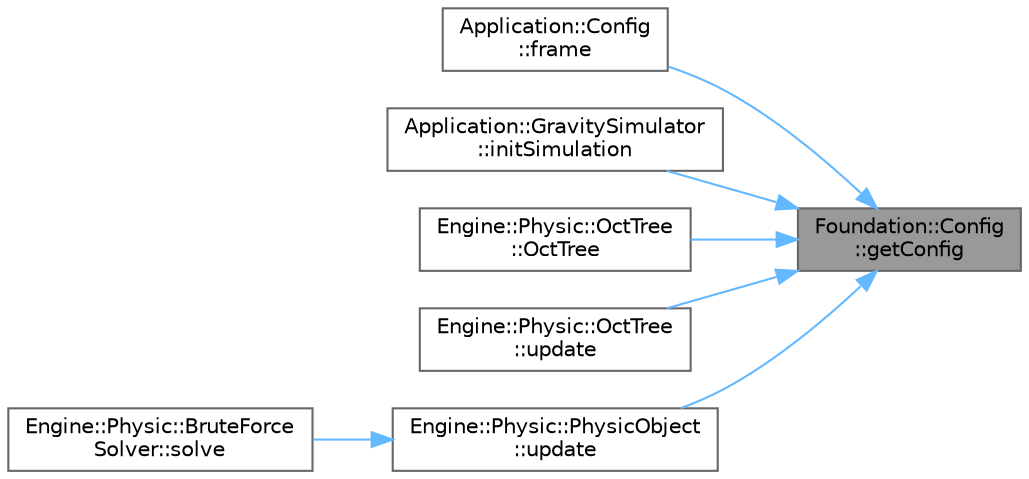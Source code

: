 digraph "Foundation::Config::getConfig"
{
 // LATEX_PDF_SIZE
  bgcolor="transparent";
  edge [fontname=Helvetica,fontsize=10,labelfontname=Helvetica,labelfontsize=10];
  node [fontname=Helvetica,fontsize=10,shape=box,height=0.2,width=0.4];
  rankdir="RL";
  Node1 [id="Node000001",label="Foundation::Config\l::getConfig",height=0.2,width=0.4,color="gray40", fillcolor="grey60", style="filled", fontcolor="black",tooltip="Obtiene la instancia única de Config."];
  Node1 -> Node2 [id="edge1_Node000001_Node000002",dir="back",color="steelblue1",style="solid",tooltip=" "];
  Node2 [id="Node000002",label="Application::Config\l::frame",height=0.2,width=0.4,color="grey40", fillcolor="white", style="filled",URL="$class_application_1_1_config.html#a291cc3a874949e121dcf83a3f90681bc",tooltip="Ejecuta la lógica del frame para la configuración."];
  Node1 -> Node3 [id="edge2_Node000001_Node000003",dir="back",color="steelblue1",style="solid",tooltip=" "];
  Node3 [id="Node000003",label="Application::GravitySimulator\l::initSimulation",height=0.2,width=0.4,color="grey40", fillcolor="white", style="filled",URL="$class_application_1_1_gravity_simulator.html#afc3198768b2b854471bc0f8dc97bd1fb",tooltip="Inicializa la simulación."];
  Node1 -> Node4 [id="edge3_Node000001_Node000004",dir="back",color="steelblue1",style="solid",tooltip=" "];
  Node4 [id="Node000004",label="Engine::Physic::OctTree\l::OctTree",height=0.2,width=0.4,color="grey40", fillcolor="white", style="filled",URL="$class_engine_1_1_physic_1_1_oct_tree.html#a1376f7a816bb832061bf7deee66fa663",tooltip="Constructor explícito."];
  Node1 -> Node5 [id="edge4_Node000001_Node000005",dir="back",color="steelblue1",style="solid",tooltip=" "];
  Node5 [id="Node000005",label="Engine::Physic::OctTree\l::update",height=0.2,width=0.4,color="grey40", fillcolor="white", style="filled",URL="$class_engine_1_1_physic_1_1_oct_tree.html#ab9af51cb9cd3bb6d80b3fca691f0d19f",tooltip="Actualiza el árbol y sus elementos."];
  Node1 -> Node6 [id="edge5_Node000001_Node000006",dir="back",color="steelblue1",style="solid",tooltip=" "];
  Node6 [id="Node000006",label="Engine::Physic::PhysicObject\l::update",height=0.2,width=0.4,color="grey40", fillcolor="white", style="filled",URL="$class_engine_1_1_physic_1_1_physic_object.html#a72e025ca1fc7a118b49a520394c97c72",tooltip="Actualiza el estado del objeto."];
  Node6 -> Node7 [id="edge6_Node000006_Node000007",dir="back",color="steelblue1",style="solid",tooltip=" "];
  Node7 [id="Node000007",label="Engine::Physic::BruteForce\lSolver::solve",height=0.2,width=0.4,color="grey40", fillcolor="white", style="filled",URL="$class_engine_1_1_physic_1_1_brute_force_solver.html#af9fd2a6a140a2d8b76fa3428849a8d02",tooltip="Resuelve la simulación física mediante fuerza bruta."];
}
